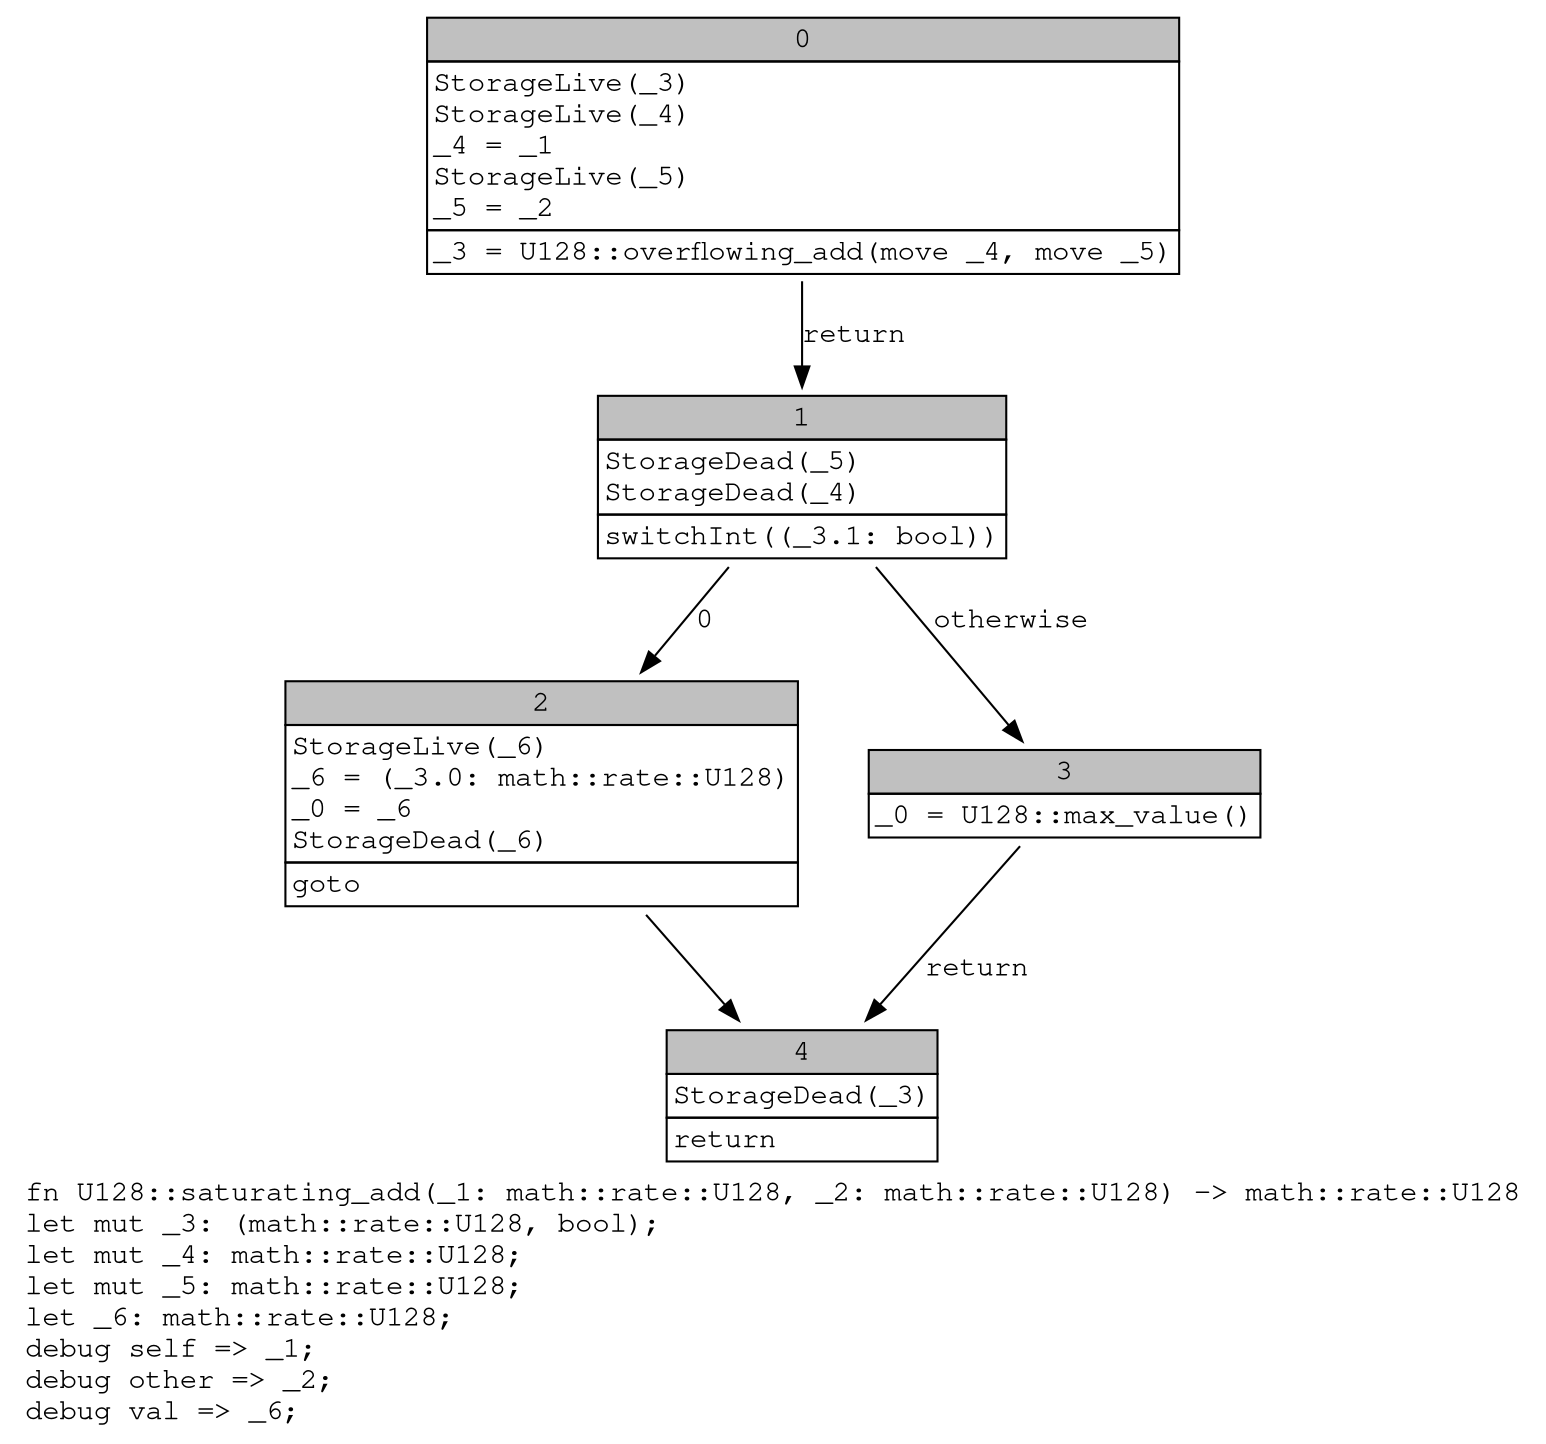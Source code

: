 digraph Mir_0_1381 {
    graph [fontname="Courier, monospace"];
    node [fontname="Courier, monospace"];
    edge [fontname="Courier, monospace"];
    label=<fn U128::saturating_add(_1: math::rate::U128, _2: math::rate::U128) -&gt; math::rate::U128<br align="left"/>let mut _3: (math::rate::U128, bool);<br align="left"/>let mut _4: math::rate::U128;<br align="left"/>let mut _5: math::rate::U128;<br align="left"/>let _6: math::rate::U128;<br align="left"/>debug self =&gt; _1;<br align="left"/>debug other =&gt; _2;<br align="left"/>debug val =&gt; _6;<br align="left"/>>;
    bb0__0_1381 [shape="none", label=<<table border="0" cellborder="1" cellspacing="0"><tr><td bgcolor="gray" align="center" colspan="1">0</td></tr><tr><td align="left" balign="left">StorageLive(_3)<br/>StorageLive(_4)<br/>_4 = _1<br/>StorageLive(_5)<br/>_5 = _2<br/></td></tr><tr><td align="left">_3 = U128::overflowing_add(move _4, move _5)</td></tr></table>>];
    bb1__0_1381 [shape="none", label=<<table border="0" cellborder="1" cellspacing="0"><tr><td bgcolor="gray" align="center" colspan="1">1</td></tr><tr><td align="left" balign="left">StorageDead(_5)<br/>StorageDead(_4)<br/></td></tr><tr><td align="left">switchInt((_3.1: bool))</td></tr></table>>];
    bb2__0_1381 [shape="none", label=<<table border="0" cellborder="1" cellspacing="0"><tr><td bgcolor="gray" align="center" colspan="1">2</td></tr><tr><td align="left" balign="left">StorageLive(_6)<br/>_6 = (_3.0: math::rate::U128)<br/>_0 = _6<br/>StorageDead(_6)<br/></td></tr><tr><td align="left">goto</td></tr></table>>];
    bb3__0_1381 [shape="none", label=<<table border="0" cellborder="1" cellspacing="0"><tr><td bgcolor="gray" align="center" colspan="1">3</td></tr><tr><td align="left">_0 = U128::max_value()</td></tr></table>>];
    bb4__0_1381 [shape="none", label=<<table border="0" cellborder="1" cellspacing="0"><tr><td bgcolor="gray" align="center" colspan="1">4</td></tr><tr><td align="left" balign="left">StorageDead(_3)<br/></td></tr><tr><td align="left">return</td></tr></table>>];
    bb0__0_1381 -> bb1__0_1381 [label="return"];
    bb1__0_1381 -> bb2__0_1381 [label="0"];
    bb1__0_1381 -> bb3__0_1381 [label="otherwise"];
    bb2__0_1381 -> bb4__0_1381 [label=""];
    bb3__0_1381 -> bb4__0_1381 [label="return"];
}
